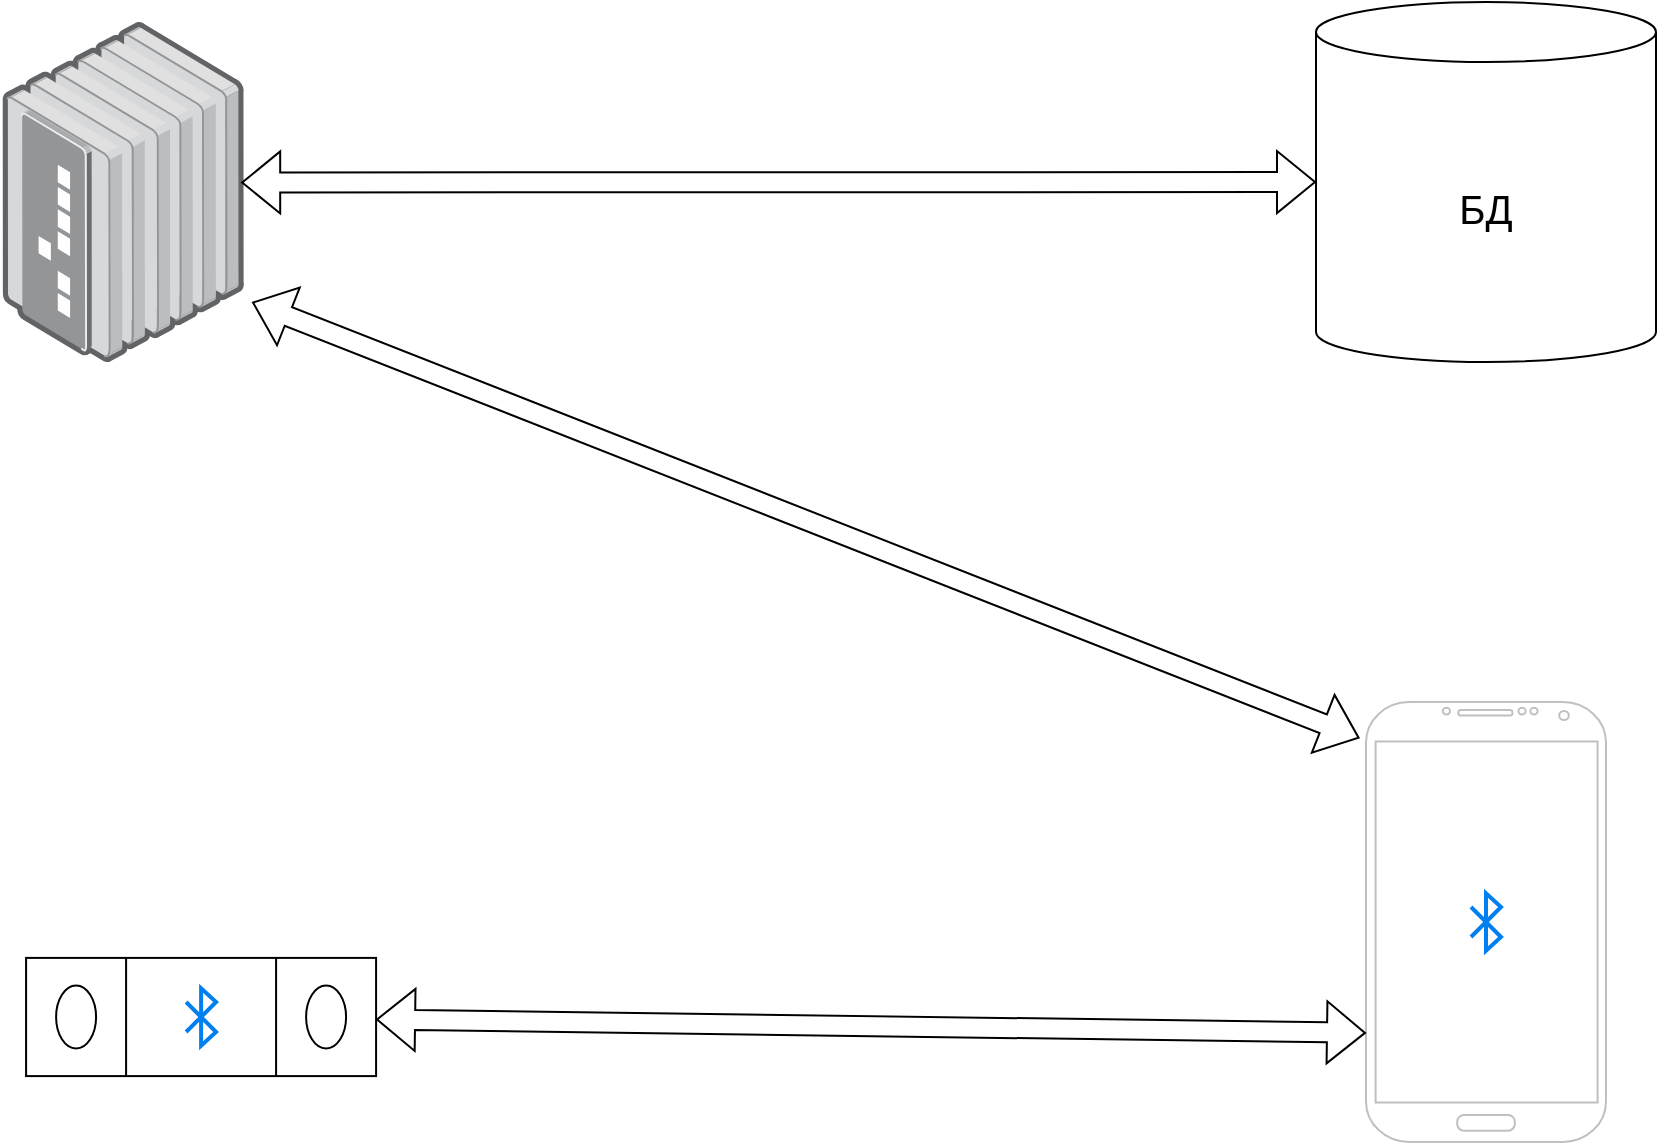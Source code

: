 <mxfile version="24.5.4" type="device">
  <diagram name="Страница — 1" id="LaTbcHQkXLUXonJAF0e5">
    <mxGraphModel dx="1631" dy="968" grid="1" gridSize="10" guides="1" tooltips="1" connect="1" arrows="1" fold="1" page="1" pageScale="1" pageWidth="827" pageHeight="1169" math="0" shadow="0">
      <root>
        <mxCell id="0" />
        <mxCell id="1" parent="0" />
        <mxCell id="-8L-UfmOmiQFgI2AJlzr-1" value="" style="image;points=[];aspect=fixed;html=1;align=center;shadow=0;dashed=0;image=img/lib/allied_telesis/switch/Industrial_Ethernet_IE200.svg;" parent="1" vertex="1">
          <mxGeometry x="-1.137e-13" y="10" width="121.17" height="170" as="geometry" />
        </mxCell>
        <mxCell id="-8L-UfmOmiQFgI2AJlzr-2" value="&lt;font style=&quot;font-size: 20px;&quot;&gt;БД&lt;/font&gt;" style="shape=cylinder3;whiteSpace=wrap;html=1;boundedLbl=1;backgroundOutline=1;size=15;" parent="1" vertex="1">
          <mxGeometry x="657.0" width="170" height="180" as="geometry" />
        </mxCell>
        <mxCell id="-8L-UfmOmiQFgI2AJlzr-5" value="" style="verticalLabelPosition=bottom;verticalAlign=top;html=1;shadow=0;dashed=0;strokeWidth=1;shape=mxgraph.android.phone2;strokeColor=#c0c0c0;" parent="1" vertex="1">
          <mxGeometry x="682.0" y="350" width="120" height="220" as="geometry" />
        </mxCell>
        <mxCell id="-8L-UfmOmiQFgI2AJlzr-12" value="" style="verticalLabelPosition=bottom;dashed=0;shadow=0;html=1;align=center;verticalAlign=top;shape=mxgraph.cabinets.terminal_75mm2;rotation=90;" parent="1" vertex="1">
          <mxGeometry x="70.0" y="420" width="59.09" height="175" as="geometry" />
        </mxCell>
        <mxCell id="-8L-UfmOmiQFgI2AJlzr-13" value="" style="html=1;verticalLabelPosition=bottom;align=center;labelBackgroundColor=#ffffff;verticalAlign=top;strokeWidth=2;strokeColor=#0080F0;shadow=0;dashed=0;shape=mxgraph.ios7.icons.bluetooth;pointerEvents=1" parent="1" vertex="1">
          <mxGeometry x="734.5" y="445.6" width="15" height="28.8" as="geometry" />
        </mxCell>
        <mxCell id="-8L-UfmOmiQFgI2AJlzr-14" value="" style="html=1;verticalLabelPosition=bottom;align=center;labelBackgroundColor=#ffffff;verticalAlign=top;strokeWidth=2;strokeColor=#0080F0;shadow=0;dashed=0;shape=mxgraph.ios7.icons.bluetooth;pointerEvents=1" parent="1" vertex="1">
          <mxGeometry x="92.05" y="493.1" width="15" height="28.8" as="geometry" />
        </mxCell>
        <mxCell id="qWVD2BIJsLUargAfGjH5-3" value="" style="shape=flexArrow;endArrow=classic;startArrow=classic;html=1;rounded=0;entryX=0;entryY=0.5;entryDx=0;entryDy=0;entryPerimeter=0;exitX=0.987;exitY=0.472;exitDx=0;exitDy=0;exitPerimeter=0;" edge="1" parent="1" source="-8L-UfmOmiQFgI2AJlzr-1" target="-8L-UfmOmiQFgI2AJlzr-2">
          <mxGeometry width="100" height="100" relative="1" as="geometry">
            <mxPoint x="280" y="370" as="sourcePoint" />
            <mxPoint x="380" y="270" as="targetPoint" />
          </mxGeometry>
        </mxCell>
        <mxCell id="qWVD2BIJsLUargAfGjH5-4" value="" style="shape=flexArrow;endArrow=classic;startArrow=classic;html=1;rounded=0;entryX=-0.027;entryY=0.082;entryDx=0;entryDy=0;entryPerimeter=0;exitX=1.032;exitY=0.824;exitDx=0;exitDy=0;exitPerimeter=0;" edge="1" parent="1" source="-8L-UfmOmiQFgI2AJlzr-1" target="-8L-UfmOmiQFgI2AJlzr-5">
          <mxGeometry width="100" height="100" relative="1" as="geometry">
            <mxPoint x="121.17" y="290" as="sourcePoint" />
            <mxPoint x="658.17" y="290" as="targetPoint" />
          </mxGeometry>
        </mxCell>
        <mxCell id="qWVD2BIJsLUargAfGjH5-5" value="" style="shape=flexArrow;endArrow=classic;startArrow=classic;html=1;rounded=0;entryX=0;entryY=0.752;entryDx=0;entryDy=0;entryPerimeter=0;" edge="1" parent="1" source="-8L-UfmOmiQFgI2AJlzr-12" target="-8L-UfmOmiQFgI2AJlzr-5">
          <mxGeometry width="100" height="100" relative="1" as="geometry">
            <mxPoint x="360" y="610" as="sourcePoint" />
            <mxPoint x="584" y="521.9" as="targetPoint" />
          </mxGeometry>
        </mxCell>
      </root>
    </mxGraphModel>
  </diagram>
</mxfile>
